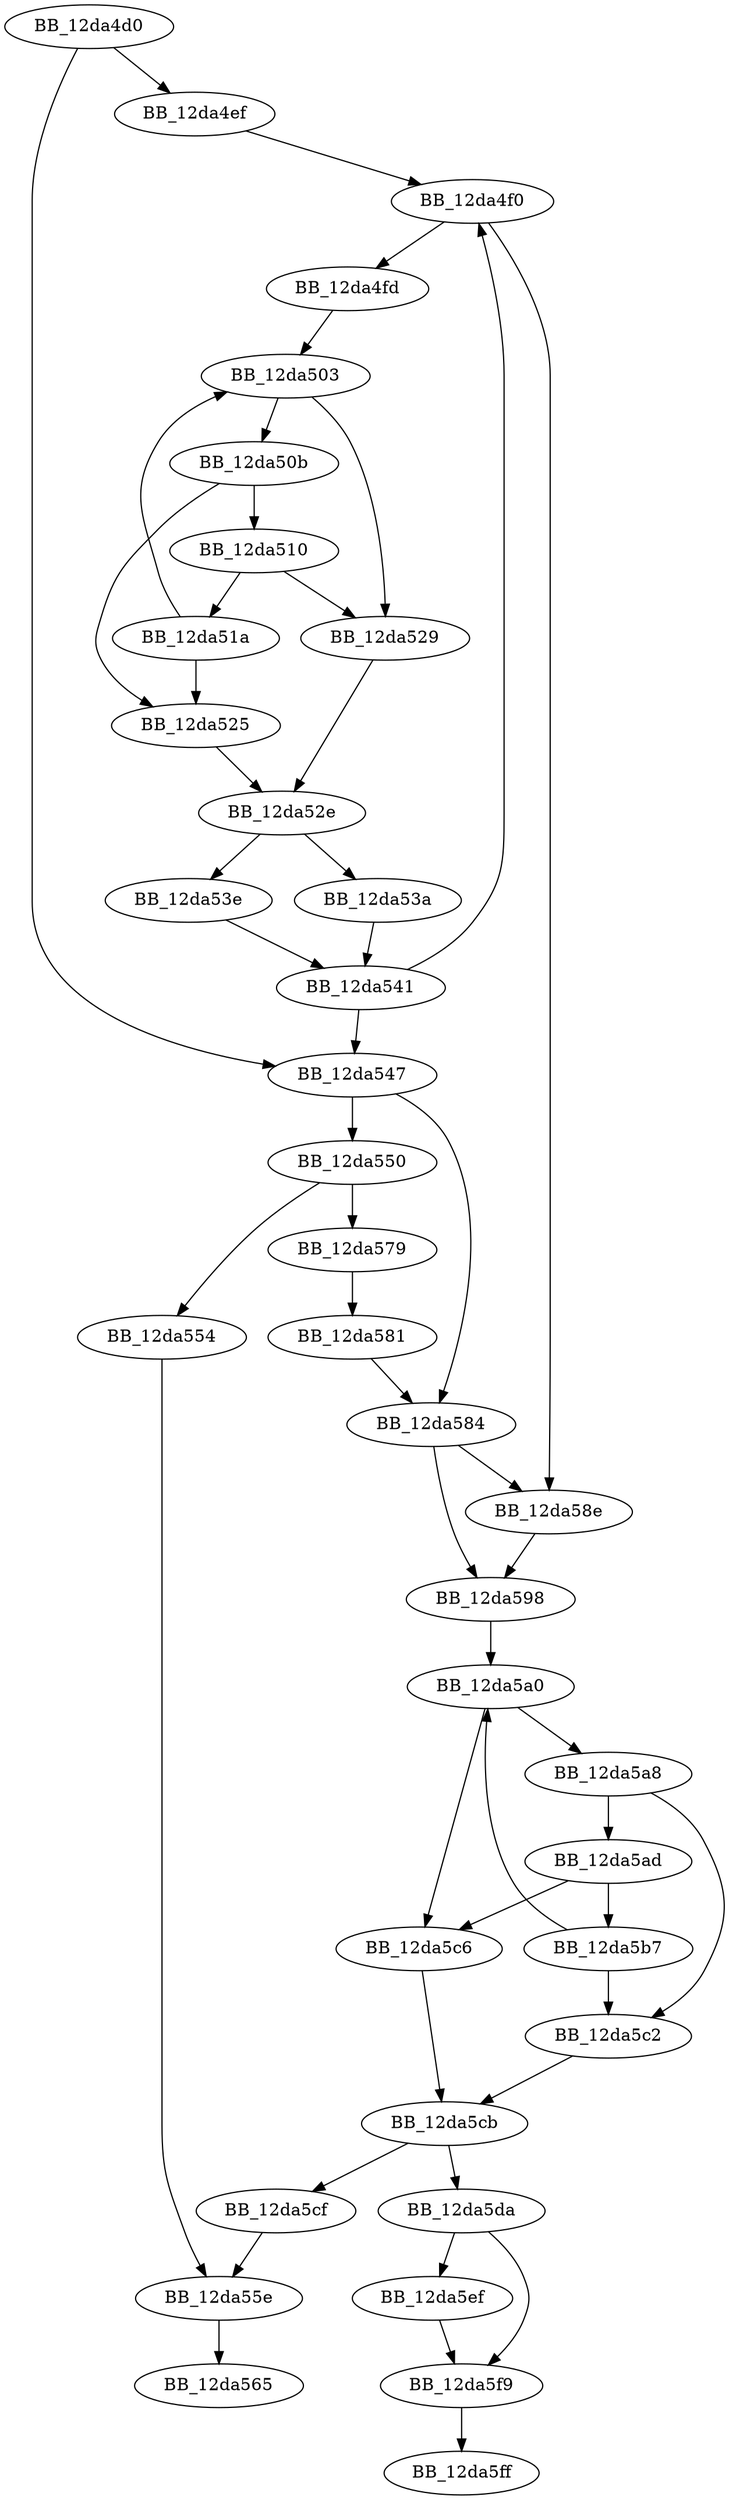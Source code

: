 DiGraph sub_12DA4D0{
BB_12da4d0->BB_12da4ef
BB_12da4d0->BB_12da547
BB_12da4ef->BB_12da4f0
BB_12da4f0->BB_12da4fd
BB_12da4f0->BB_12da58e
BB_12da4fd->BB_12da503
BB_12da503->BB_12da50b
BB_12da503->BB_12da529
BB_12da50b->BB_12da510
BB_12da50b->BB_12da525
BB_12da510->BB_12da51a
BB_12da510->BB_12da529
BB_12da51a->BB_12da503
BB_12da51a->BB_12da525
BB_12da525->BB_12da52e
BB_12da529->BB_12da52e
BB_12da52e->BB_12da53a
BB_12da52e->BB_12da53e
BB_12da53a->BB_12da541
BB_12da53e->BB_12da541
BB_12da541->BB_12da4f0
BB_12da541->BB_12da547
BB_12da547->BB_12da550
BB_12da547->BB_12da584
BB_12da550->BB_12da554
BB_12da550->BB_12da579
BB_12da554->BB_12da55e
BB_12da55e->BB_12da565
BB_12da579->BB_12da581
BB_12da581->BB_12da584
BB_12da584->BB_12da58e
BB_12da584->BB_12da598
BB_12da58e->BB_12da598
BB_12da598->BB_12da5a0
BB_12da5a0->BB_12da5a8
BB_12da5a0->BB_12da5c6
BB_12da5a8->BB_12da5ad
BB_12da5a8->BB_12da5c2
BB_12da5ad->BB_12da5b7
BB_12da5ad->BB_12da5c6
BB_12da5b7->BB_12da5a0
BB_12da5b7->BB_12da5c2
BB_12da5c2->BB_12da5cb
BB_12da5c6->BB_12da5cb
BB_12da5cb->BB_12da5cf
BB_12da5cb->BB_12da5da
BB_12da5cf->BB_12da55e
BB_12da5da->BB_12da5ef
BB_12da5da->BB_12da5f9
BB_12da5ef->BB_12da5f9
BB_12da5f9->BB_12da5ff
}
